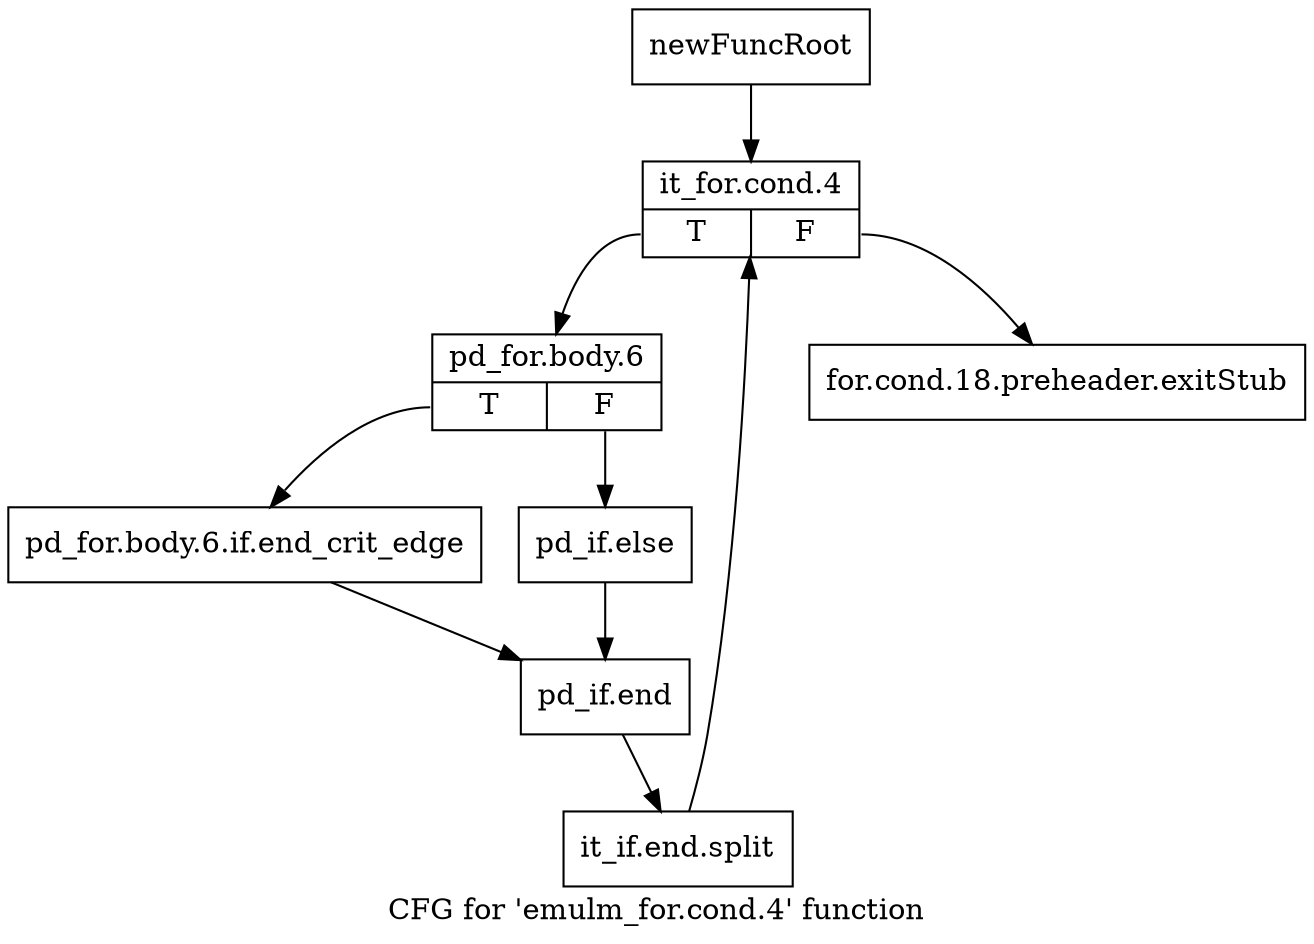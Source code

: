 digraph "CFG for 'emulm_for.cond.4' function" {
	label="CFG for 'emulm_for.cond.4' function";

	Node0xb820470 [shape=record,label="{newFuncRoot}"];
	Node0xb820470 -> Node0xb820510;
	Node0xb8204c0 [shape=record,label="{for.cond.18.preheader.exitStub}"];
	Node0xb820510 [shape=record,label="{it_for.cond.4|{<s0>T|<s1>F}}"];
	Node0xb820510:s0 -> Node0xb820560;
	Node0xb820510:s1 -> Node0xb8204c0;
	Node0xb820560 [shape=record,label="{pd_for.body.6|{<s0>T|<s1>F}}"];
	Node0xb820560:s0 -> Node0xb820600;
	Node0xb820560:s1 -> Node0xb8205b0;
	Node0xb8205b0 [shape=record,label="{pd_if.else}"];
	Node0xb8205b0 -> Node0xb820650;
	Node0xb820600 [shape=record,label="{pd_for.body.6.if.end_crit_edge}"];
	Node0xb820600 -> Node0xb820650;
	Node0xb820650 [shape=record,label="{pd_if.end}"];
	Node0xb820650 -> Node0xf9a67d0;
	Node0xf9a67d0 [shape=record,label="{it_if.end.split}"];
	Node0xf9a67d0 -> Node0xb820510;
}
